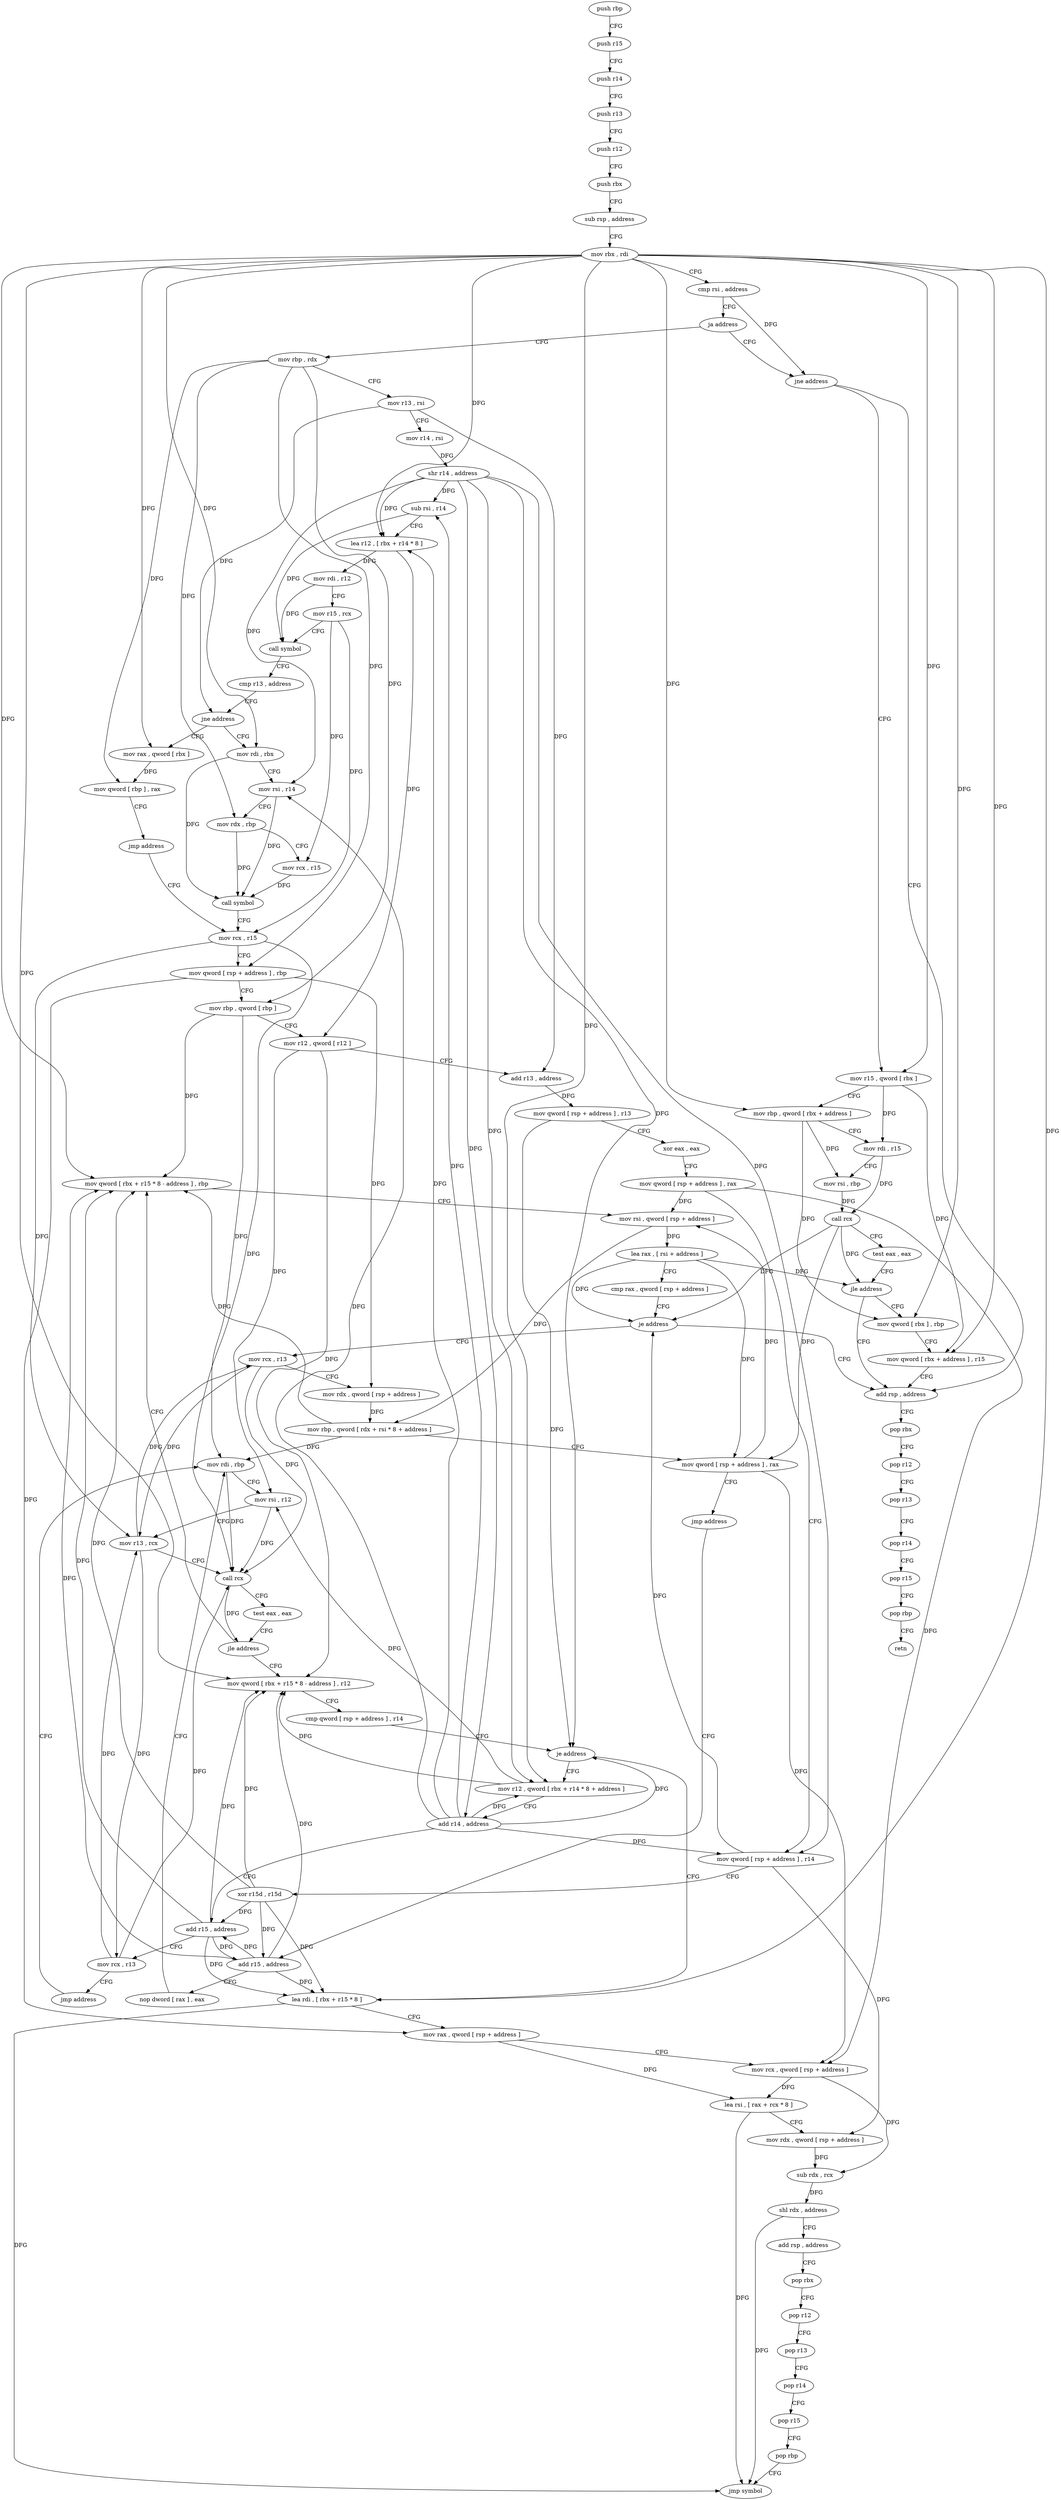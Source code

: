 digraph "func" {
"4252976" [label = "push rbp" ]
"4252977" [label = "push r15" ]
"4252979" [label = "push r14" ]
"4252981" [label = "push r13" ]
"4252983" [label = "push r12" ]
"4252985" [label = "push rbx" ]
"4252986" [label = "sub rsp , address" ]
"4252990" [label = "mov rbx , rdi" ]
"4252993" [label = "cmp rsi , address" ]
"4252997" [label = "ja address" ]
"4253042" [label = "mov rbp , rdx" ]
"4252999" [label = "jne address" ]
"4253045" [label = "mov r13 , rsi" ]
"4253048" [label = "mov r14 , rsi" ]
"4253051" [label = "shr r14 , address" ]
"4253054" [label = "sub rsi , r14" ]
"4253057" [label = "lea r12 , [ rbx + r14 * 8 ]" ]
"4253061" [label = "mov rdi , r12" ]
"4253064" [label = "mov r15 , rcx" ]
"4253067" [label = "call symbol" ]
"4253072" [label = "cmp r13 , address" ]
"4253076" [label = "jne address" ]
"4253087" [label = "mov rdi , rbx" ]
"4253078" [label = "mov rax , qword [ rbx ]" ]
"4253027" [label = "add rsp , address" ]
"4253001" [label = "mov r15 , qword [ rbx ]" ]
"4253090" [label = "mov rsi , r14" ]
"4253093" [label = "mov rdx , rbp" ]
"4253096" [label = "mov rcx , r15" ]
"4253099" [label = "call symbol" ]
"4253104" [label = "mov rcx , r15" ]
"4253081" [label = "mov qword [ rbp ] , rax" ]
"4253085" [label = "jmp address" ]
"4253031" [label = "pop rbx" ]
"4253032" [label = "pop r12" ]
"4253034" [label = "pop r13" ]
"4253036" [label = "pop r14" ]
"4253038" [label = "pop r15" ]
"4253040" [label = "pop rbp" ]
"4253041" [label = "retn" ]
"4253004" [label = "mov rbp , qword [ rbx + address ]" ]
"4253008" [label = "mov rdi , r15" ]
"4253011" [label = "mov rsi , rbp" ]
"4253014" [label = "call rcx" ]
"4253016" [label = "test eax , eax" ]
"4253018" [label = "jle address" ]
"4253020" [label = "mov qword [ rbx ] , rbp" ]
"4253200" [label = "mov qword [ rbx + r15 * 8 - address ] , rbp" ]
"4253205" [label = "mov rsi , qword [ rsp + address ]" ]
"4253210" [label = "lea rax , [ rsi + address ]" ]
"4253214" [label = "cmp rax , qword [ rsp + address ]" ]
"4253219" [label = "je address" ]
"4253225" [label = "mov rcx , r13" ]
"4253167" [label = "mov qword [ rbx + r15 * 8 - address ] , r12" ]
"4253172" [label = "cmp qword [ rsp + address ] , r14" ]
"4253177" [label = "je address" ]
"4253245" [label = "lea rdi , [ rbx + r15 * 8 ]" ]
"4253179" [label = "mov r12 , qword [ rbx + r14 * 8 + address ]" ]
"4253107" [label = "mov qword [ rsp + address ] , rbp" ]
"4253112" [label = "mov rbp , qword [ rbp ]" ]
"4253116" [label = "mov r12 , qword [ r12 ]" ]
"4253120" [label = "add r13 , address" ]
"4253124" [label = "mov qword [ rsp + address ] , r13" ]
"4253129" [label = "xor eax , eax" ]
"4253131" [label = "mov qword [ rsp + address ] , rax" ]
"4253136" [label = "mov qword [ rsp + address ] , r14" ]
"4253141" [label = "xor r15d , r15d" ]
"4253144" [label = "add r15 , address" ]
"4253023" [label = "mov qword [ rbx + address ] , r15" ]
"4253228" [label = "mov rdx , qword [ rsp + address ]" ]
"4253233" [label = "mov rbp , qword [ rdx + rsi * 8 + address ]" ]
"4253238" [label = "mov qword [ rsp + address ] , rax" ]
"4253243" [label = "jmp address" ]
"4253249" [label = "mov rax , qword [ rsp + address ]" ]
"4253254" [label = "mov rcx , qword [ rsp + address ]" ]
"4253259" [label = "lea rsi , [ rax + rcx * 8 ]" ]
"4253263" [label = "mov rdx , qword [ rsp + address ]" ]
"4253268" [label = "sub rdx , rcx" ]
"4253271" [label = "shl rdx , address" ]
"4253275" [label = "add rsp , address" ]
"4253279" [label = "pop rbx" ]
"4253280" [label = "pop r12" ]
"4253282" [label = "pop r13" ]
"4253284" [label = "pop r14" ]
"4253286" [label = "pop r15" ]
"4253288" [label = "pop rbp" ]
"4253289" [label = "jmp symbol" ]
"4253184" [label = "add r14 , address" ]
"4253188" [label = "add r15 , address" ]
"4253192" [label = "mov rcx , r13" ]
"4253195" [label = "jmp address" ]
"4253152" [label = "mov rdi , rbp" ]
"4253148" [label = "nop dword [ rax ] , eax" ]
"4253155" [label = "mov rsi , r12" ]
"4253158" [label = "mov r13 , rcx" ]
"4253161" [label = "call rcx" ]
"4253163" [label = "test eax , eax" ]
"4253165" [label = "jle address" ]
"4252976" -> "4252977" [ label = "CFG" ]
"4252977" -> "4252979" [ label = "CFG" ]
"4252979" -> "4252981" [ label = "CFG" ]
"4252981" -> "4252983" [ label = "CFG" ]
"4252983" -> "4252985" [ label = "CFG" ]
"4252985" -> "4252986" [ label = "CFG" ]
"4252986" -> "4252990" [ label = "CFG" ]
"4252990" -> "4252993" [ label = "CFG" ]
"4252990" -> "4253057" [ label = "DFG" ]
"4252990" -> "4253087" [ label = "DFG" ]
"4252990" -> "4253078" [ label = "DFG" ]
"4252990" -> "4253001" [ label = "DFG" ]
"4252990" -> "4253004" [ label = "DFG" ]
"4252990" -> "4253020" [ label = "DFG" ]
"4252990" -> "4253023" [ label = "DFG" ]
"4252990" -> "4253200" [ label = "DFG" ]
"4252990" -> "4253167" [ label = "DFG" ]
"4252990" -> "4253245" [ label = "DFG" ]
"4252990" -> "4253179" [ label = "DFG" ]
"4252993" -> "4252997" [ label = "CFG" ]
"4252993" -> "4252999" [ label = "DFG" ]
"4252997" -> "4253042" [ label = "CFG" ]
"4252997" -> "4252999" [ label = "CFG" ]
"4253042" -> "4253045" [ label = "CFG" ]
"4253042" -> "4253093" [ label = "DFG" ]
"4253042" -> "4253081" [ label = "DFG" ]
"4253042" -> "4253107" [ label = "DFG" ]
"4253042" -> "4253112" [ label = "DFG" ]
"4252999" -> "4253027" [ label = "CFG" ]
"4252999" -> "4253001" [ label = "CFG" ]
"4253045" -> "4253048" [ label = "CFG" ]
"4253045" -> "4253076" [ label = "DFG" ]
"4253045" -> "4253120" [ label = "DFG" ]
"4253048" -> "4253051" [ label = "DFG" ]
"4253051" -> "4253054" [ label = "DFG" ]
"4253051" -> "4253057" [ label = "DFG" ]
"4253051" -> "4253090" [ label = "DFG" ]
"4253051" -> "4253136" [ label = "DFG" ]
"4253051" -> "4253177" [ label = "DFG" ]
"4253051" -> "4253179" [ label = "DFG" ]
"4253051" -> "4253184" [ label = "DFG" ]
"4253054" -> "4253057" [ label = "CFG" ]
"4253054" -> "4253067" [ label = "DFG" ]
"4253057" -> "4253061" [ label = "DFG" ]
"4253057" -> "4253116" [ label = "DFG" ]
"4253061" -> "4253064" [ label = "CFG" ]
"4253061" -> "4253067" [ label = "DFG" ]
"4253064" -> "4253067" [ label = "CFG" ]
"4253064" -> "4253096" [ label = "DFG" ]
"4253064" -> "4253104" [ label = "DFG" ]
"4253067" -> "4253072" [ label = "CFG" ]
"4253072" -> "4253076" [ label = "CFG" ]
"4253076" -> "4253087" [ label = "CFG" ]
"4253076" -> "4253078" [ label = "CFG" ]
"4253087" -> "4253090" [ label = "CFG" ]
"4253087" -> "4253099" [ label = "DFG" ]
"4253078" -> "4253081" [ label = "DFG" ]
"4253027" -> "4253031" [ label = "CFG" ]
"4253001" -> "4253004" [ label = "CFG" ]
"4253001" -> "4253008" [ label = "DFG" ]
"4253001" -> "4253023" [ label = "DFG" ]
"4253090" -> "4253093" [ label = "CFG" ]
"4253090" -> "4253099" [ label = "DFG" ]
"4253093" -> "4253096" [ label = "CFG" ]
"4253093" -> "4253099" [ label = "DFG" ]
"4253096" -> "4253099" [ label = "DFG" ]
"4253099" -> "4253104" [ label = "CFG" ]
"4253104" -> "4253107" [ label = "CFG" ]
"4253104" -> "4253158" [ label = "DFG" ]
"4253104" -> "4253161" [ label = "DFG" ]
"4253081" -> "4253085" [ label = "CFG" ]
"4253085" -> "4253104" [ label = "CFG" ]
"4253031" -> "4253032" [ label = "CFG" ]
"4253032" -> "4253034" [ label = "CFG" ]
"4253034" -> "4253036" [ label = "CFG" ]
"4253036" -> "4253038" [ label = "CFG" ]
"4253038" -> "4253040" [ label = "CFG" ]
"4253040" -> "4253041" [ label = "CFG" ]
"4253004" -> "4253008" [ label = "CFG" ]
"4253004" -> "4253011" [ label = "DFG" ]
"4253004" -> "4253020" [ label = "DFG" ]
"4253008" -> "4253011" [ label = "CFG" ]
"4253008" -> "4253014" [ label = "DFG" ]
"4253011" -> "4253014" [ label = "DFG" ]
"4253014" -> "4253016" [ label = "CFG" ]
"4253014" -> "4253018" [ label = "DFG" ]
"4253014" -> "4253219" [ label = "DFG" ]
"4253014" -> "4253238" [ label = "DFG" ]
"4253016" -> "4253018" [ label = "CFG" ]
"4253018" -> "4253027" [ label = "CFG" ]
"4253018" -> "4253020" [ label = "CFG" ]
"4253020" -> "4253023" [ label = "CFG" ]
"4253200" -> "4253205" [ label = "CFG" ]
"4253205" -> "4253210" [ label = "DFG" ]
"4253205" -> "4253233" [ label = "DFG" ]
"4253210" -> "4253214" [ label = "CFG" ]
"4253210" -> "4253018" [ label = "DFG" ]
"4253210" -> "4253219" [ label = "DFG" ]
"4253210" -> "4253238" [ label = "DFG" ]
"4253214" -> "4253219" [ label = "CFG" ]
"4253219" -> "4253027" [ label = "CFG" ]
"4253219" -> "4253225" [ label = "CFG" ]
"4253225" -> "4253228" [ label = "CFG" ]
"4253225" -> "4253158" [ label = "DFG" ]
"4253225" -> "4253161" [ label = "DFG" ]
"4253167" -> "4253172" [ label = "CFG" ]
"4253172" -> "4253177" [ label = "CFG" ]
"4253177" -> "4253245" [ label = "CFG" ]
"4253177" -> "4253179" [ label = "CFG" ]
"4253245" -> "4253249" [ label = "CFG" ]
"4253245" -> "4253289" [ label = "DFG" ]
"4253179" -> "4253184" [ label = "CFG" ]
"4253179" -> "4253155" [ label = "DFG" ]
"4253179" -> "4253167" [ label = "DFG" ]
"4253107" -> "4253112" [ label = "CFG" ]
"4253107" -> "4253228" [ label = "DFG" ]
"4253107" -> "4253249" [ label = "DFG" ]
"4253112" -> "4253116" [ label = "CFG" ]
"4253112" -> "4253152" [ label = "DFG" ]
"4253112" -> "4253200" [ label = "DFG" ]
"4253116" -> "4253120" [ label = "CFG" ]
"4253116" -> "4253155" [ label = "DFG" ]
"4253116" -> "4253167" [ label = "DFG" ]
"4253120" -> "4253124" [ label = "DFG" ]
"4253124" -> "4253129" [ label = "CFG" ]
"4253124" -> "4253177" [ label = "DFG" ]
"4253129" -> "4253131" [ label = "CFG" ]
"4253131" -> "4253136" [ label = "CFG" ]
"4253131" -> "4253205" [ label = "DFG" ]
"4253131" -> "4253254" [ label = "DFG" ]
"4253136" -> "4253141" [ label = "CFG" ]
"4253136" -> "4253219" [ label = "DFG" ]
"4253136" -> "4253263" [ label = "DFG" ]
"4253141" -> "4253144" [ label = "DFG" ]
"4253141" -> "4253200" [ label = "DFG" ]
"4253141" -> "4253167" [ label = "DFG" ]
"4253141" -> "4253245" [ label = "DFG" ]
"4253141" -> "4253188" [ label = "DFG" ]
"4253144" -> "4253148" [ label = "CFG" ]
"4253144" -> "4253200" [ label = "DFG" ]
"4253144" -> "4253167" [ label = "DFG" ]
"4253144" -> "4253245" [ label = "DFG" ]
"4253144" -> "4253188" [ label = "DFG" ]
"4253023" -> "4253027" [ label = "CFG" ]
"4253228" -> "4253233" [ label = "DFG" ]
"4253233" -> "4253238" [ label = "CFG" ]
"4253233" -> "4253152" [ label = "DFG" ]
"4253233" -> "4253200" [ label = "DFG" ]
"4253238" -> "4253243" [ label = "CFG" ]
"4253238" -> "4253205" [ label = "DFG" ]
"4253238" -> "4253254" [ label = "DFG" ]
"4253243" -> "4253144" [ label = "CFG" ]
"4253249" -> "4253254" [ label = "CFG" ]
"4253249" -> "4253259" [ label = "DFG" ]
"4253254" -> "4253259" [ label = "DFG" ]
"4253254" -> "4253268" [ label = "DFG" ]
"4253259" -> "4253263" [ label = "CFG" ]
"4253259" -> "4253289" [ label = "DFG" ]
"4253263" -> "4253268" [ label = "DFG" ]
"4253268" -> "4253271" [ label = "DFG" ]
"4253271" -> "4253275" [ label = "CFG" ]
"4253271" -> "4253289" [ label = "DFG" ]
"4253275" -> "4253279" [ label = "CFG" ]
"4253279" -> "4253280" [ label = "CFG" ]
"4253280" -> "4253282" [ label = "CFG" ]
"4253282" -> "4253284" [ label = "CFG" ]
"4253284" -> "4253286" [ label = "CFG" ]
"4253286" -> "4253288" [ label = "CFG" ]
"4253288" -> "4253289" [ label = "CFG" ]
"4253184" -> "4253188" [ label = "CFG" ]
"4253184" -> "4253054" [ label = "DFG" ]
"4253184" -> "4253057" [ label = "DFG" ]
"4253184" -> "4253090" [ label = "DFG" ]
"4253184" -> "4253136" [ label = "DFG" ]
"4253184" -> "4253177" [ label = "DFG" ]
"4253184" -> "4253179" [ label = "DFG" ]
"4253188" -> "4253192" [ label = "CFG" ]
"4253188" -> "4253144" [ label = "DFG" ]
"4253188" -> "4253245" [ label = "DFG" ]
"4253188" -> "4253200" [ label = "DFG" ]
"4253188" -> "4253167" [ label = "DFG" ]
"4253192" -> "4253195" [ label = "CFG" ]
"4253192" -> "4253158" [ label = "DFG" ]
"4253192" -> "4253161" [ label = "DFG" ]
"4253195" -> "4253152" [ label = "CFG" ]
"4253152" -> "4253155" [ label = "CFG" ]
"4253152" -> "4253161" [ label = "DFG" ]
"4253148" -> "4253152" [ label = "CFG" ]
"4253155" -> "4253158" [ label = "CFG" ]
"4253155" -> "4253161" [ label = "DFG" ]
"4253158" -> "4253161" [ label = "CFG" ]
"4253158" -> "4253225" [ label = "DFG" ]
"4253158" -> "4253192" [ label = "DFG" ]
"4253161" -> "4253163" [ label = "CFG" ]
"4253161" -> "4253165" [ label = "DFG" ]
"4253163" -> "4253165" [ label = "CFG" ]
"4253165" -> "4253200" [ label = "CFG" ]
"4253165" -> "4253167" [ label = "CFG" ]
}
